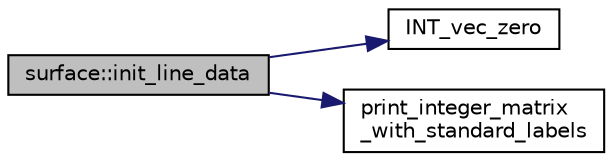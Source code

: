 digraph "surface::init_line_data"
{
  edge [fontname="Helvetica",fontsize="10",labelfontname="Helvetica",labelfontsize="10"];
  node [fontname="Helvetica",fontsize="10",shape=record];
  rankdir="LR";
  Node3047 [label="surface::init_line_data",height=0.2,width=0.4,color="black", fillcolor="grey75", style="filled", fontcolor="black"];
  Node3047 -> Node3048 [color="midnightblue",fontsize="10",style="solid",fontname="Helvetica"];
  Node3048 [label="INT_vec_zero",height=0.2,width=0.4,color="black", fillcolor="white", style="filled",URL="$df/dbf/sajeeb_8_c.html#aa8c9c7977203577026080f546fe4980f"];
  Node3047 -> Node3049 [color="midnightblue",fontsize="10",style="solid",fontname="Helvetica"];
  Node3049 [label="print_integer_matrix\l_with_standard_labels",height=0.2,width=0.4,color="black", fillcolor="white", style="filled",URL="$d5/db4/io__and__os_8h.html#ad39c343d865ff89a5aad3c689280ad09"];
}

